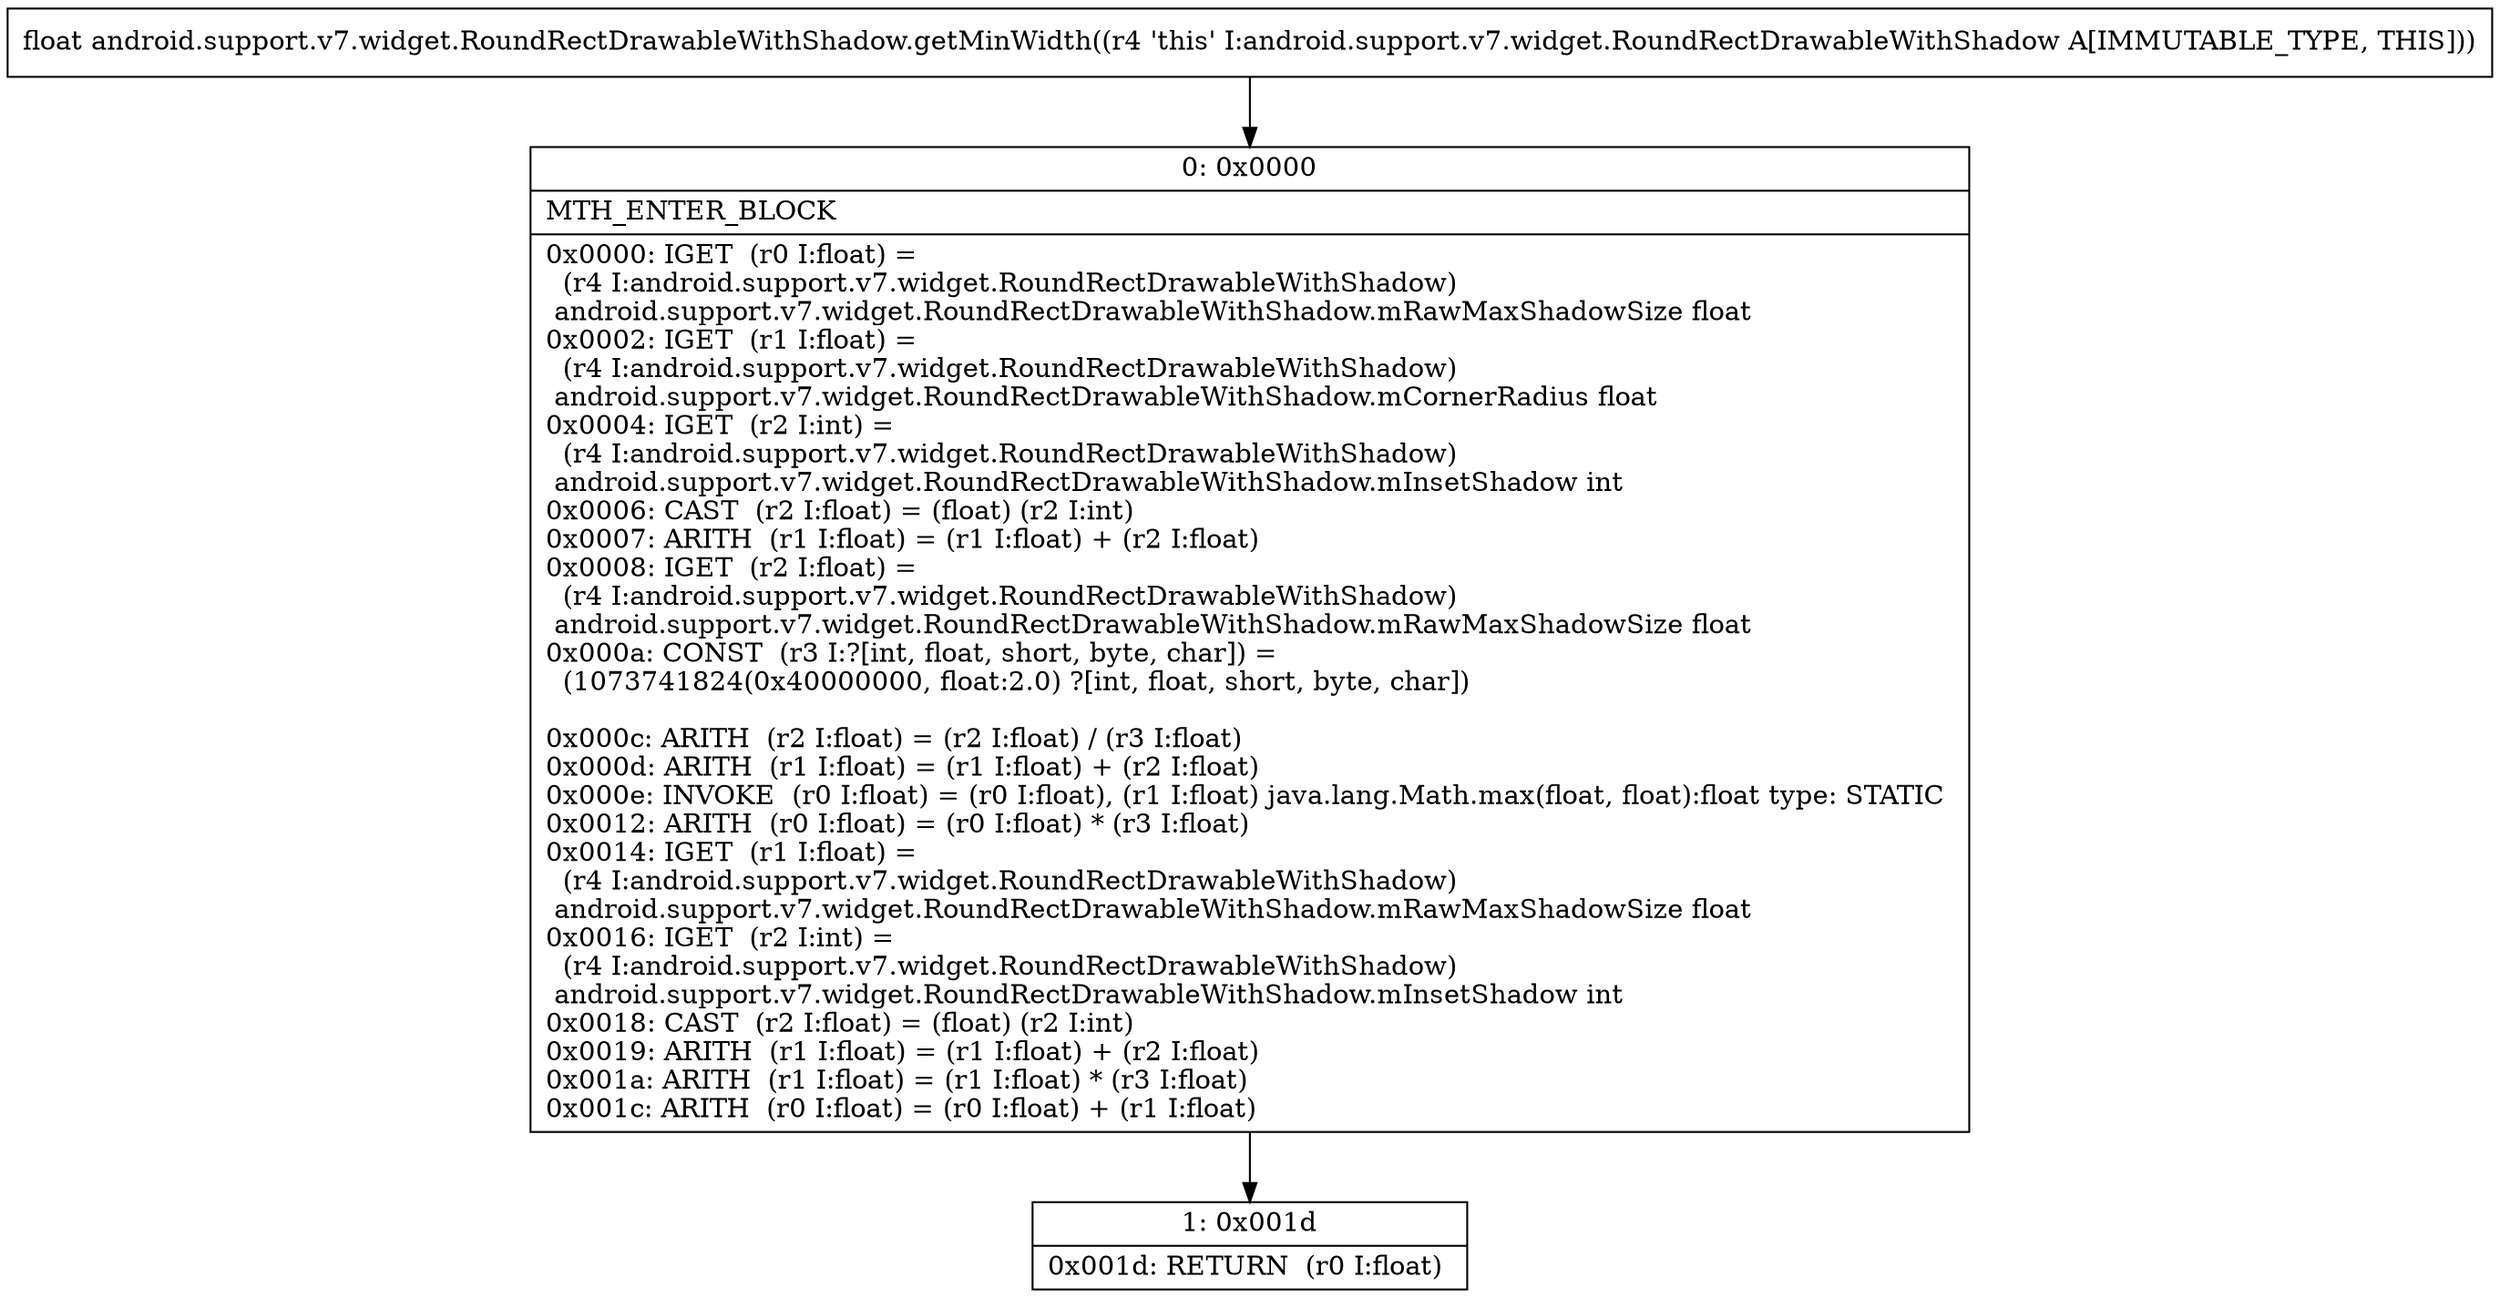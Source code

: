 digraph "CFG forandroid.support.v7.widget.RoundRectDrawableWithShadow.getMinWidth()F" {
Node_0 [shape=record,label="{0\:\ 0x0000|MTH_ENTER_BLOCK\l|0x0000: IGET  (r0 I:float) = \l  (r4 I:android.support.v7.widget.RoundRectDrawableWithShadow)\l android.support.v7.widget.RoundRectDrawableWithShadow.mRawMaxShadowSize float \l0x0002: IGET  (r1 I:float) = \l  (r4 I:android.support.v7.widget.RoundRectDrawableWithShadow)\l android.support.v7.widget.RoundRectDrawableWithShadow.mCornerRadius float \l0x0004: IGET  (r2 I:int) = \l  (r4 I:android.support.v7.widget.RoundRectDrawableWithShadow)\l android.support.v7.widget.RoundRectDrawableWithShadow.mInsetShadow int \l0x0006: CAST  (r2 I:float) = (float) (r2 I:int) \l0x0007: ARITH  (r1 I:float) = (r1 I:float) + (r2 I:float) \l0x0008: IGET  (r2 I:float) = \l  (r4 I:android.support.v7.widget.RoundRectDrawableWithShadow)\l android.support.v7.widget.RoundRectDrawableWithShadow.mRawMaxShadowSize float \l0x000a: CONST  (r3 I:?[int, float, short, byte, char]) = \l  (1073741824(0x40000000, float:2.0) ?[int, float, short, byte, char])\l \l0x000c: ARITH  (r2 I:float) = (r2 I:float) \/ (r3 I:float) \l0x000d: ARITH  (r1 I:float) = (r1 I:float) + (r2 I:float) \l0x000e: INVOKE  (r0 I:float) = (r0 I:float), (r1 I:float) java.lang.Math.max(float, float):float type: STATIC \l0x0012: ARITH  (r0 I:float) = (r0 I:float) * (r3 I:float) \l0x0014: IGET  (r1 I:float) = \l  (r4 I:android.support.v7.widget.RoundRectDrawableWithShadow)\l android.support.v7.widget.RoundRectDrawableWithShadow.mRawMaxShadowSize float \l0x0016: IGET  (r2 I:int) = \l  (r4 I:android.support.v7.widget.RoundRectDrawableWithShadow)\l android.support.v7.widget.RoundRectDrawableWithShadow.mInsetShadow int \l0x0018: CAST  (r2 I:float) = (float) (r2 I:int) \l0x0019: ARITH  (r1 I:float) = (r1 I:float) + (r2 I:float) \l0x001a: ARITH  (r1 I:float) = (r1 I:float) * (r3 I:float) \l0x001c: ARITH  (r0 I:float) = (r0 I:float) + (r1 I:float) \l}"];
Node_1 [shape=record,label="{1\:\ 0x001d|0x001d: RETURN  (r0 I:float) \l}"];
MethodNode[shape=record,label="{float android.support.v7.widget.RoundRectDrawableWithShadow.getMinWidth((r4 'this' I:android.support.v7.widget.RoundRectDrawableWithShadow A[IMMUTABLE_TYPE, THIS])) }"];
MethodNode -> Node_0;
Node_0 -> Node_1;
}

